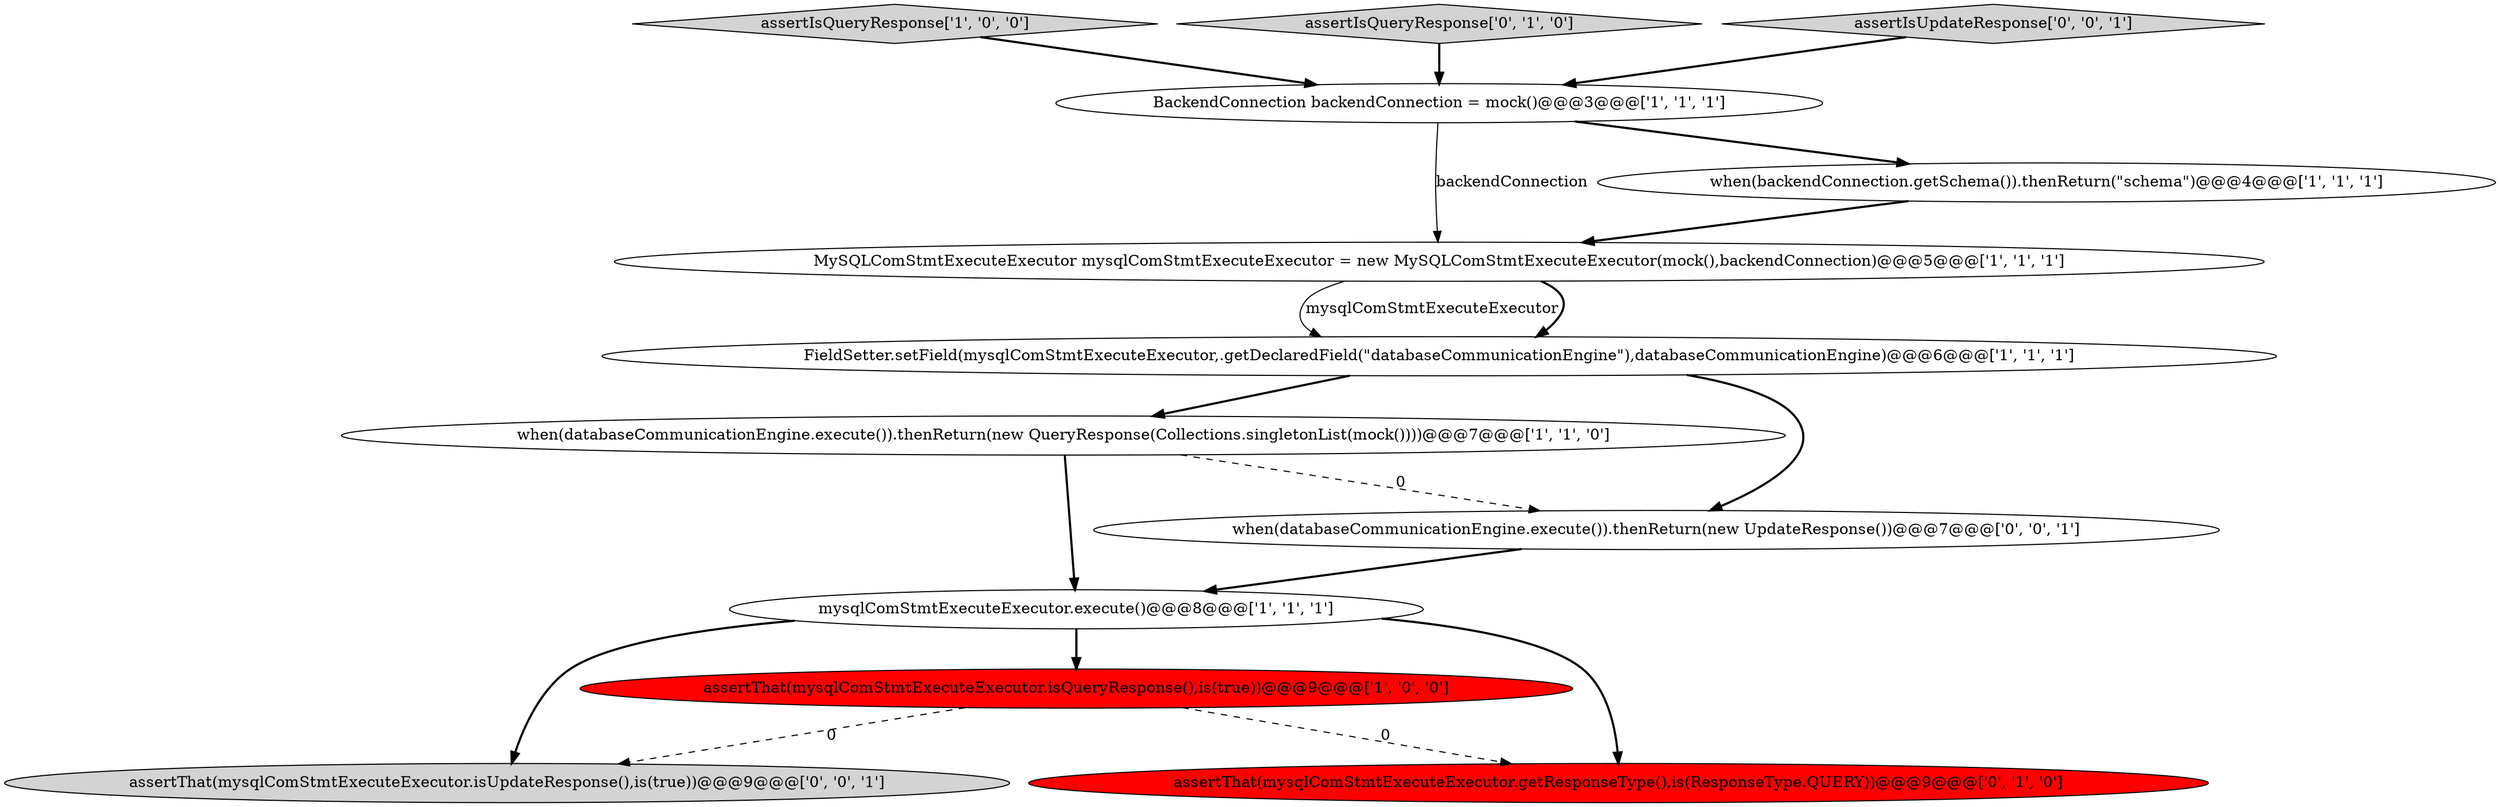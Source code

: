 digraph {
4 [style = filled, label = "MySQLComStmtExecuteExecutor mysqlComStmtExecuteExecutor = new MySQLComStmtExecuteExecutor(mock(),backendConnection)@@@5@@@['1', '1', '1']", fillcolor = white, shape = ellipse image = "AAA0AAABBB1BBB"];
7 [style = filled, label = "assertIsQueryResponse['1', '0', '0']", fillcolor = lightgray, shape = diamond image = "AAA0AAABBB1BBB"];
5 [style = filled, label = "when(databaseCommunicationEngine.execute()).thenReturn(new QueryResponse(Collections.singletonList(mock())))@@@7@@@['1', '1', '0']", fillcolor = white, shape = ellipse image = "AAA0AAABBB1BBB"];
12 [style = filled, label = "assertThat(mysqlComStmtExecuteExecutor.isUpdateResponse(),is(true))@@@9@@@['0', '0', '1']", fillcolor = lightgray, shape = ellipse image = "AAA0AAABBB3BBB"];
2 [style = filled, label = "when(backendConnection.getSchema()).thenReturn(\"schema\")@@@4@@@['1', '1', '1']", fillcolor = white, shape = ellipse image = "AAA0AAABBB1BBB"];
3 [style = filled, label = "assertThat(mysqlComStmtExecuteExecutor.isQueryResponse(),is(true))@@@9@@@['1', '0', '0']", fillcolor = red, shape = ellipse image = "AAA1AAABBB1BBB"];
9 [style = filled, label = "assertIsQueryResponse['0', '1', '0']", fillcolor = lightgray, shape = diamond image = "AAA0AAABBB2BBB"];
1 [style = filled, label = "FieldSetter.setField(mysqlComStmtExecuteExecutor,.getDeclaredField(\"databaseCommunicationEngine\"),databaseCommunicationEngine)@@@6@@@['1', '1', '1']", fillcolor = white, shape = ellipse image = "AAA0AAABBB1BBB"];
0 [style = filled, label = "BackendConnection backendConnection = mock()@@@3@@@['1', '1', '1']", fillcolor = white, shape = ellipse image = "AAA0AAABBB1BBB"];
8 [style = filled, label = "assertThat(mysqlComStmtExecuteExecutor.getResponseType(),is(ResponseType.QUERY))@@@9@@@['0', '1', '0']", fillcolor = red, shape = ellipse image = "AAA1AAABBB2BBB"];
10 [style = filled, label = "when(databaseCommunicationEngine.execute()).thenReturn(new UpdateResponse())@@@7@@@['0', '0', '1']", fillcolor = white, shape = ellipse image = "AAA0AAABBB3BBB"];
6 [style = filled, label = "mysqlComStmtExecuteExecutor.execute()@@@8@@@['1', '1', '1']", fillcolor = white, shape = ellipse image = "AAA0AAABBB1BBB"];
11 [style = filled, label = "assertIsUpdateResponse['0', '0', '1']", fillcolor = lightgray, shape = diamond image = "AAA0AAABBB3BBB"];
1->5 [style = bold, label=""];
3->8 [style = dashed, label="0"];
6->3 [style = bold, label=""];
4->1 [style = solid, label="mysqlComStmtExecuteExecutor"];
4->1 [style = bold, label=""];
7->0 [style = bold, label=""];
11->0 [style = bold, label=""];
3->12 [style = dashed, label="0"];
5->6 [style = bold, label=""];
9->0 [style = bold, label=""];
5->10 [style = dashed, label="0"];
1->10 [style = bold, label=""];
2->4 [style = bold, label=""];
0->4 [style = solid, label="backendConnection"];
10->6 [style = bold, label=""];
6->8 [style = bold, label=""];
0->2 [style = bold, label=""];
6->12 [style = bold, label=""];
}
